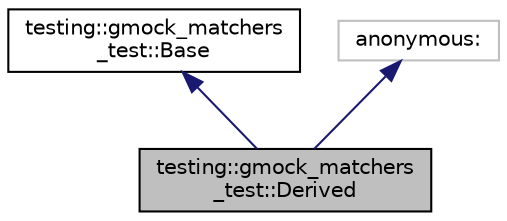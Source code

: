 digraph "testing::gmock_matchers_test::Derived"
{
  edge [fontname="Helvetica",fontsize="10",labelfontname="Helvetica",labelfontsize="10"];
  node [fontname="Helvetica",fontsize="10",shape=record];
  Node0 [label="testing::gmock_matchers\l_test::Derived",height=0.2,width=0.4,color="black", fillcolor="grey75", style="filled", fontcolor="black"];
  Node1 -> Node0 [dir="back",color="midnightblue",fontsize="10",style="solid",fontname="Helvetica"];
  Node1 [label="testing::gmock_matchers\l_test::Base",height=0.2,width=0.4,color="black", fillcolor="white", style="filled",URL="$classtesting_1_1gmock__matchers__test_1_1_base.html"];
  Node2 -> Node0 [dir="back",color="midnightblue",fontsize="10",style="solid",fontname="Helvetica"];
  Node2 [label="anonymous:",height=0.2,width=0.4,color="grey75", fillcolor="white", style="filled"];
}
